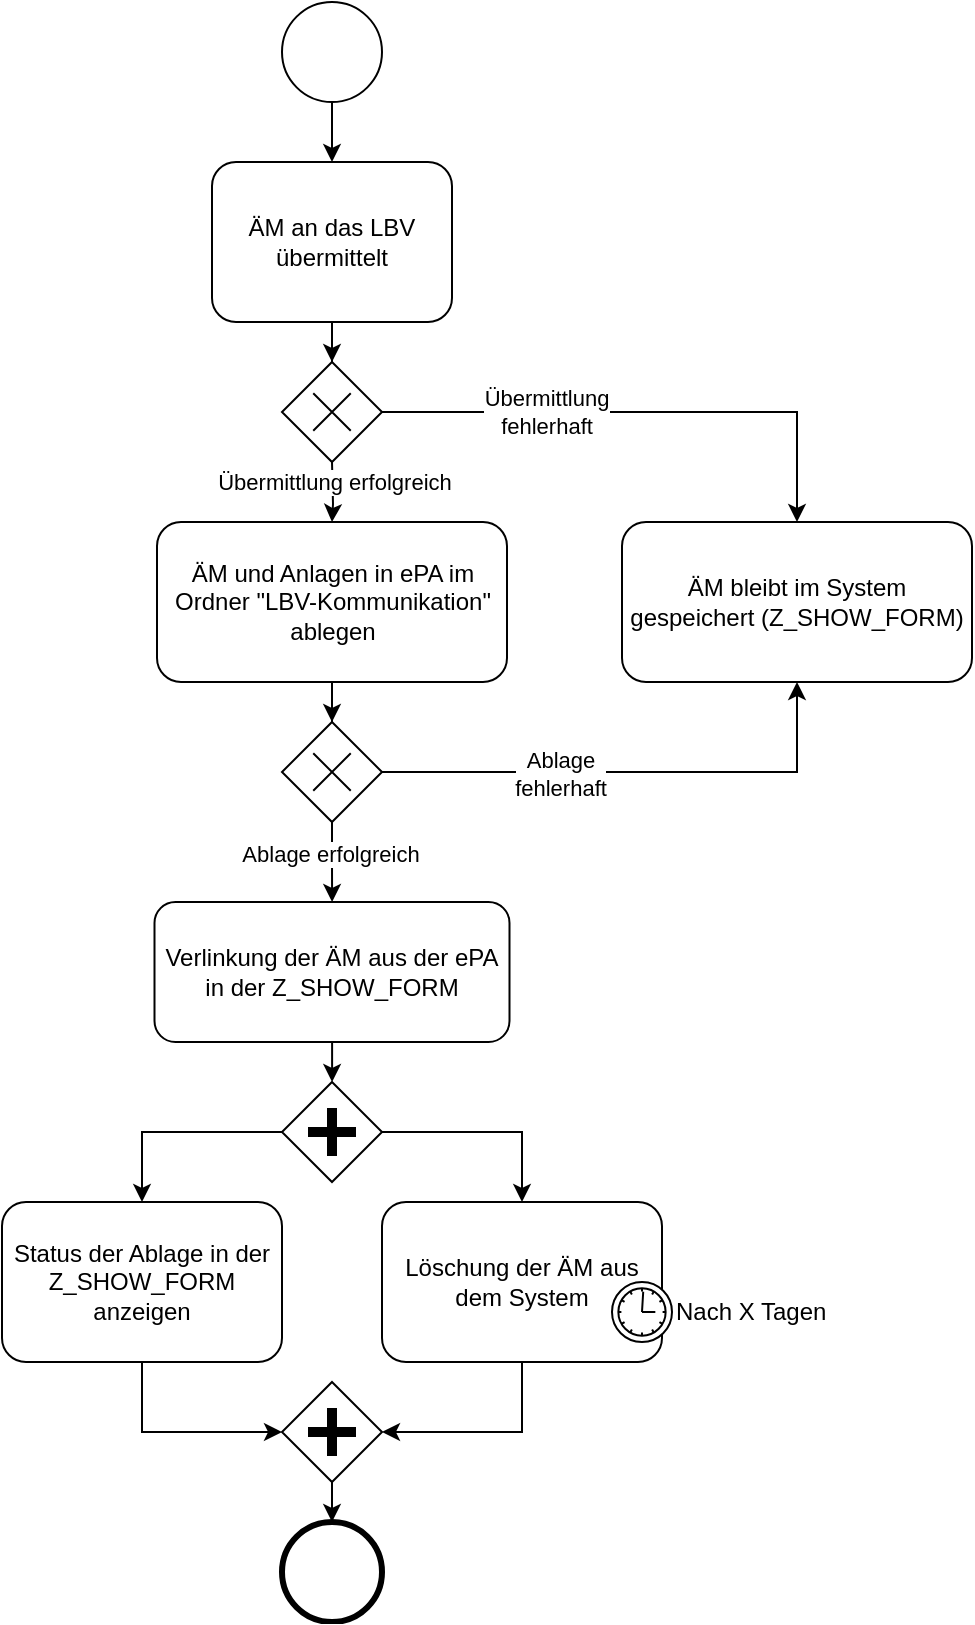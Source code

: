<mxfile version="24.7.13">
  <diagram name="Page-1" id="2a216829-ef6e-dabb-86c1-c78162f3ba2b">
    <mxGraphModel dx="1042" dy="567" grid="1" gridSize="10" guides="1" tooltips="1" connect="1" arrows="1" fold="1" page="1" pageScale="1" pageWidth="850" pageHeight="1100" background="none" math="0" shadow="0">
      <root>
        <mxCell id="0" />
        <mxCell id="1" parent="0" />
        <mxCell id="_LiHStafnN8IZv7Xd8In-3" style="edgeStyle=orthogonalEdgeStyle;rounded=0;orthogonalLoop=1;jettySize=auto;html=1;entryX=0.5;entryY=0;entryDx=0;entryDy=0;" parent="1" source="_LiHStafnN8IZv7Xd8In-1" edge="1">
          <mxGeometry relative="1" as="geometry">
            <mxPoint x="400" y="510" as="targetPoint" />
          </mxGeometry>
        </mxCell>
        <mxCell id="_LiHStafnN8IZv7Xd8In-1" value="" style="shape=mxgraph.bpmn.shape;html=1;verticalLabelPosition=bottom;labelBackgroundColor=#ffffff;verticalAlign=top;perimeter=ellipsePerimeter;outline=standard;symbol=general;" parent="1" vertex="1">
          <mxGeometry x="375" y="430" width="50" height="50" as="geometry" />
        </mxCell>
        <mxCell id="_LiHStafnN8IZv7Xd8In-7" style="edgeStyle=orthogonalEdgeStyle;rounded=0;orthogonalLoop=1;jettySize=auto;html=1;entryX=0.5;entryY=0;entryDx=0;entryDy=0;" parent="1" source="_LiHStafnN8IZv7Xd8In-2" target="_LiHStafnN8IZv7Xd8In-5" edge="1">
          <mxGeometry relative="1" as="geometry" />
        </mxCell>
        <mxCell id="_LiHStafnN8IZv7Xd8In-2" value="ÄM an das LBV übermittelt" style="shape=ext;rounded=1;html=1;whiteSpace=wrap;" parent="1" vertex="1">
          <mxGeometry x="340" y="510" width="120" height="80" as="geometry" />
        </mxCell>
        <mxCell id="_LiHStafnN8IZv7Xd8In-4" value="" style="group" parent="1" vertex="1" connectable="0">
          <mxGeometry x="375" y="610" width="50" height="50" as="geometry" />
        </mxCell>
        <mxCell id="_LiHStafnN8IZv7Xd8In-5" value="" style="rhombus;whiteSpace=wrap;html=1;" parent="_LiHStafnN8IZv7Xd8In-4" vertex="1">
          <mxGeometry width="50" height="50" as="geometry" />
        </mxCell>
        <mxCell id="_LiHStafnN8IZv7Xd8In-6" value="" style="shape=mxgraph.sysml.x;" parent="_LiHStafnN8IZv7Xd8In-4" vertex="1">
          <mxGeometry x="15.625" y="15.625" width="18.75" height="18.75" as="geometry" />
        </mxCell>
        <mxCell id="_LiHStafnN8IZv7Xd8In-17" style="edgeStyle=orthogonalEdgeStyle;rounded=0;orthogonalLoop=1;jettySize=auto;html=1;entryX=0.5;entryY=0;entryDx=0;entryDy=0;" parent="1" source="_LiHStafnN8IZv7Xd8In-8" target="_LiHStafnN8IZv7Xd8In-15" edge="1">
          <mxGeometry relative="1" as="geometry" />
        </mxCell>
        <mxCell id="_LiHStafnN8IZv7Xd8In-8" value="ÄM und Anlagen in ePA im Ordner &quot;LBV-Kommunikation&quot; ablegen" style="shape=ext;rounded=1;html=1;whiteSpace=wrap;" parent="1" vertex="1">
          <mxGeometry x="312.5" y="690" width="175" height="80" as="geometry" />
        </mxCell>
        <mxCell id="_LiHStafnN8IZv7Xd8In-9" style="edgeStyle=orthogonalEdgeStyle;rounded=0;orthogonalLoop=1;jettySize=auto;html=1;" parent="1" target="_LiHStafnN8IZv7Xd8In-8" edge="1">
          <mxGeometry relative="1" as="geometry">
            <mxPoint x="400" y="660" as="sourcePoint" />
          </mxGeometry>
        </mxCell>
        <mxCell id="_LiHStafnN8IZv7Xd8In-10" value="Übermittlung erfolgreich" style="edgeLabel;html=1;align=center;verticalAlign=middle;resizable=0;points=[];" parent="_LiHStafnN8IZv7Xd8In-9" vertex="1" connectable="0">
          <mxGeometry x="-0.154" y="-4" relative="1" as="geometry">
            <mxPoint x="4" y="-3" as="offset" />
          </mxGeometry>
        </mxCell>
        <mxCell id="_LiHStafnN8IZv7Xd8In-11" value="ÄM bleibt im System gespeichert (Z_SHOW_FORM)" style="shape=ext;rounded=1;html=1;whiteSpace=wrap;" parent="1" vertex="1">
          <mxGeometry x="545" y="690" width="175" height="80" as="geometry" />
        </mxCell>
        <mxCell id="_LiHStafnN8IZv7Xd8In-12" style="edgeStyle=orthogonalEdgeStyle;rounded=0;orthogonalLoop=1;jettySize=auto;html=1;entryX=0.5;entryY=0;entryDx=0;entryDy=0;" parent="1" source="_LiHStafnN8IZv7Xd8In-5" target="_LiHStafnN8IZv7Xd8In-11" edge="1">
          <mxGeometry relative="1" as="geometry" />
        </mxCell>
        <mxCell id="_LiHStafnN8IZv7Xd8In-13" value="Übermittlung&lt;div&gt;fehlerhaft&lt;/div&gt;" style="edgeLabel;html=1;align=center;verticalAlign=middle;resizable=0;points=[];" parent="_LiHStafnN8IZv7Xd8In-12" vertex="1" connectable="0">
          <mxGeometry x="-0.515" relative="1" as="geometry">
            <mxPoint x="18" as="offset" />
          </mxGeometry>
        </mxCell>
        <mxCell id="_LiHStafnN8IZv7Xd8In-14" value="" style="group" parent="1" vertex="1" connectable="0">
          <mxGeometry x="375" y="790" width="50" height="50" as="geometry" />
        </mxCell>
        <mxCell id="_LiHStafnN8IZv7Xd8In-15" value="" style="rhombus;whiteSpace=wrap;html=1;" parent="_LiHStafnN8IZv7Xd8In-14" vertex="1">
          <mxGeometry width="50" height="50" as="geometry" />
        </mxCell>
        <mxCell id="_LiHStafnN8IZv7Xd8In-16" value="" style="shape=mxgraph.sysml.x;" parent="_LiHStafnN8IZv7Xd8In-14" vertex="1">
          <mxGeometry x="15.625" y="15.625" width="18.75" height="18.75" as="geometry" />
        </mxCell>
        <mxCell id="_LiHStafnN8IZv7Xd8In-18" style="edgeStyle=orthogonalEdgeStyle;rounded=0;orthogonalLoop=1;jettySize=auto;html=1;entryX=0.5;entryY=1;entryDx=0;entryDy=0;" parent="1" source="_LiHStafnN8IZv7Xd8In-15" target="_LiHStafnN8IZv7Xd8In-11" edge="1">
          <mxGeometry relative="1" as="geometry" />
        </mxCell>
        <mxCell id="_LiHStafnN8IZv7Xd8In-19" value="Ablage&lt;div&gt;fehlerhaft&lt;/div&gt;" style="edgeLabel;html=1;align=center;verticalAlign=middle;resizable=0;points=[];" parent="_LiHStafnN8IZv7Xd8In-18" vertex="1" connectable="0">
          <mxGeometry x="-0.298" y="-1" relative="1" as="geometry">
            <mxPoint as="offset" />
          </mxGeometry>
        </mxCell>
        <mxCell id="_LiHStafnN8IZv7Xd8In-25" style="edgeStyle=orthogonalEdgeStyle;rounded=0;orthogonalLoop=1;jettySize=auto;html=1;entryX=0.5;entryY=0;entryDx=0;entryDy=0;" parent="1" source="_LiHStafnN8IZv7Xd8In-20" target="_LiHStafnN8IZv7Xd8In-23" edge="1">
          <mxGeometry relative="1" as="geometry" />
        </mxCell>
        <mxCell id="_LiHStafnN8IZv7Xd8In-20" value="Verlinkung der ÄM aus der ePA in der Z_SHOW_FORM" style="shape=ext;rounded=1;html=1;whiteSpace=wrap;" parent="1" vertex="1">
          <mxGeometry x="311.25" y="880" width="177.5" height="70" as="geometry" />
        </mxCell>
        <mxCell id="_LiHStafnN8IZv7Xd8In-21" style="edgeStyle=orthogonalEdgeStyle;rounded=0;orthogonalLoop=1;jettySize=auto;html=1;" parent="1" source="_LiHStafnN8IZv7Xd8In-15" target="_LiHStafnN8IZv7Xd8In-20" edge="1">
          <mxGeometry relative="1" as="geometry" />
        </mxCell>
        <mxCell id="_LiHStafnN8IZv7Xd8In-22" value="Ablage erfolgreich" style="edgeLabel;html=1;align=center;verticalAlign=middle;resizable=0;points=[];" parent="_LiHStafnN8IZv7Xd8In-21" vertex="1" connectable="0">
          <mxGeometry x="-0.202" y="-1" relative="1" as="geometry">
            <mxPoint as="offset" />
          </mxGeometry>
        </mxCell>
        <mxCell id="_LiHStafnN8IZv7Xd8In-36" style="edgeStyle=orthogonalEdgeStyle;rounded=0;orthogonalLoop=1;jettySize=auto;html=1;entryX=0.5;entryY=0;entryDx=0;entryDy=0;" parent="1" source="_LiHStafnN8IZv7Xd8In-23" target="_LiHStafnN8IZv7Xd8In-27" edge="1">
          <mxGeometry relative="1" as="geometry">
            <Array as="points">
              <mxPoint x="305" y="995" />
            </Array>
          </mxGeometry>
        </mxCell>
        <mxCell id="_LiHStafnN8IZv7Xd8In-37" style="edgeStyle=orthogonalEdgeStyle;rounded=0;orthogonalLoop=1;jettySize=auto;html=1;entryX=0.5;entryY=0;entryDx=0;entryDy=0;" parent="1" source="_LiHStafnN8IZv7Xd8In-23" target="_LiHStafnN8IZv7Xd8In-29" edge="1">
          <mxGeometry relative="1" as="geometry">
            <Array as="points">
              <mxPoint x="495" y="995" />
            </Array>
          </mxGeometry>
        </mxCell>
        <mxCell id="_LiHStafnN8IZv7Xd8In-23" value="" style="shape=mxgraph.bpmn.shape;html=1;verticalLabelPosition=bottom;labelBackgroundColor=#ffffff;verticalAlign=top;perimeter=rhombusPerimeter;background=gateway;outline=none;symbol=parallelGw;" parent="1" vertex="1">
          <mxGeometry x="375" y="970" width="50" height="50" as="geometry" />
        </mxCell>
        <mxCell id="_LiHStafnN8IZv7Xd8In-38" style="edgeStyle=orthogonalEdgeStyle;rounded=0;orthogonalLoop=1;jettySize=auto;html=1;entryX=0;entryY=0.5;entryDx=0;entryDy=0;" parent="1" source="_LiHStafnN8IZv7Xd8In-27" target="_LiHStafnN8IZv7Xd8In-34" edge="1">
          <mxGeometry relative="1" as="geometry" />
        </mxCell>
        <mxCell id="_LiHStafnN8IZv7Xd8In-27" value="Status der Ablage in der Z_SHOW_FORM anzeigen" style="shape=ext;rounded=1;html=1;whiteSpace=wrap;" parent="1" vertex="1">
          <mxGeometry x="235" y="1030" width="140" height="80" as="geometry" />
        </mxCell>
        <mxCell id="_LiHStafnN8IZv7Xd8In-39" style="edgeStyle=orthogonalEdgeStyle;rounded=0;orthogonalLoop=1;jettySize=auto;html=1;entryX=1;entryY=0.5;entryDx=0;entryDy=0;" parent="1" source="_LiHStafnN8IZv7Xd8In-29" target="_LiHStafnN8IZv7Xd8In-34" edge="1">
          <mxGeometry relative="1" as="geometry" />
        </mxCell>
        <mxCell id="_LiHStafnN8IZv7Xd8In-29" value="Löschung der ÄM aus dem System" style="shape=ext;rounded=1;html=1;whiteSpace=wrap;" parent="1" vertex="1">
          <mxGeometry x="425" y="1030" width="140" height="80" as="geometry" />
        </mxCell>
        <mxCell id="_LiHStafnN8IZv7Xd8In-30" value="Nach X Tagen" style="shape=mxgraph.bpmn.timer_start;perimeter=ellipsePerimeter;html=1;labelPosition=right;labelBackgroundColor=#ffffff;align=left;" parent="1" vertex="1">
          <mxGeometry x="540" y="1070" width="30" height="30" as="geometry" />
        </mxCell>
        <mxCell id="_LiHStafnN8IZv7Xd8In-32" value="" style="shape=mxgraph.bpmn.shape;html=1;verticalLabelPosition=bottom;labelBackgroundColor=#ffffff;verticalAlign=top;perimeter=ellipsePerimeter;outline=end;symbol=general;" parent="1" vertex="1">
          <mxGeometry x="375" y="1190" width="50" height="50" as="geometry" />
        </mxCell>
        <mxCell id="_LiHStafnN8IZv7Xd8In-35" style="edgeStyle=orthogonalEdgeStyle;rounded=0;orthogonalLoop=1;jettySize=auto;html=1;entryX=0.5;entryY=0;entryDx=0;entryDy=0;" parent="1" source="_LiHStafnN8IZv7Xd8In-34" target="_LiHStafnN8IZv7Xd8In-32" edge="1">
          <mxGeometry relative="1" as="geometry" />
        </mxCell>
        <mxCell id="_LiHStafnN8IZv7Xd8In-34" value="" style="shape=mxgraph.bpmn.shape;html=1;verticalLabelPosition=bottom;labelBackgroundColor=#ffffff;verticalAlign=top;perimeter=rhombusPerimeter;background=gateway;outline=none;symbol=parallelGw;" parent="1" vertex="1">
          <mxGeometry x="375" y="1120" width="50" height="50" as="geometry" />
        </mxCell>
      </root>
    </mxGraphModel>
  </diagram>
</mxfile>
